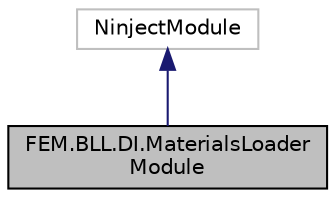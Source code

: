 digraph "FEM.BLL.DI.MaterialsLoaderModule"
{
 // LATEX_PDF_SIZE
  edge [fontname="Helvetica",fontsize="10",labelfontname="Helvetica",labelfontsize="10"];
  node [fontname="Helvetica",fontsize="10",shape=record];
  Node1 [label="FEM.BLL.DI.MaterialsLoader\lModule",height=0.2,width=0.4,color="black", fillcolor="grey75", style="filled", fontcolor="black",tooltip="Модуль для внедрения зависимостей, привязывающий к загрузчику материалов загрузчик из csv файла"];
  Node2 -> Node1 [dir="back",color="midnightblue",fontsize="10",style="solid",fontname="Helvetica"];
  Node2 [label="NinjectModule",height=0.2,width=0.4,color="grey75", fillcolor="white", style="filled",tooltip=" "];
}
